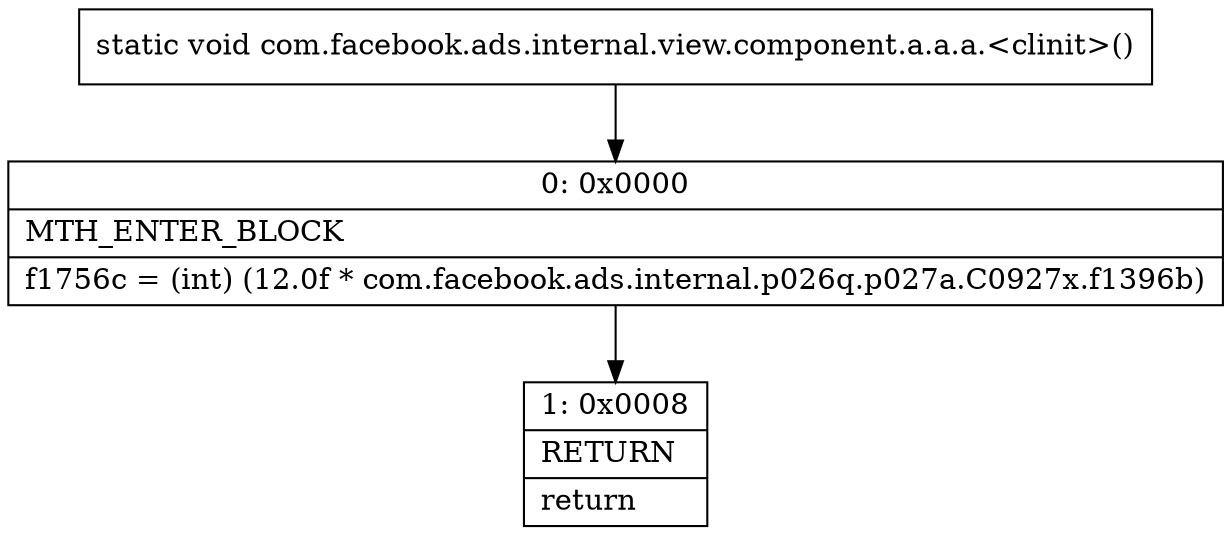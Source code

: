 digraph "CFG forcom.facebook.ads.internal.view.component.a.a.a.\<clinit\>()V" {
Node_0 [shape=record,label="{0\:\ 0x0000|MTH_ENTER_BLOCK\l|f1756c = (int) (12.0f * com.facebook.ads.internal.p026q.p027a.C0927x.f1396b)\l}"];
Node_1 [shape=record,label="{1\:\ 0x0008|RETURN\l|return\l}"];
MethodNode[shape=record,label="{static void com.facebook.ads.internal.view.component.a.a.a.\<clinit\>() }"];
MethodNode -> Node_0;
Node_0 -> Node_1;
}

